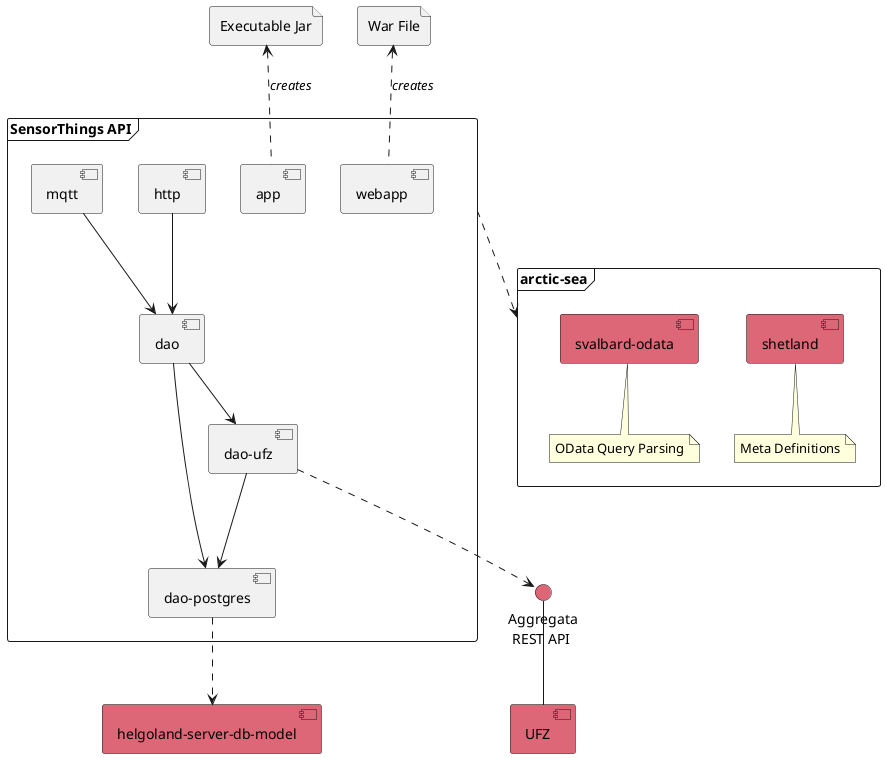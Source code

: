 @startuml Context SensorThings API, Status-Quo 2022-04-01



file "War File" as war
file "Executable Jar" as jar

frame "SensorThings API" as sta {
    [app]
    [webapp]
    
    [http]
    [dao]
    [dao-postgres] as daopg
    [dao-ufz] as daoufz
    [mqtt]

    http --> dao
    mqtt --> dao
    webapp .up.> war : //creates//
    app .up.> jar : //creates//
}

frame "arctic-sea" as arcticsea {
    [shetland] as shetland #dd6677
    note bottom of shetland : Meta Definitions

    [svalbard-odata] as svalbard #dd6677
    note bottom of svalbard : OData Query Parsing
}

sta ..> arcticsea

[helgoland-server-db-model] as 52n_db #dd6677

dao --> daopg
dao --> daoufz
daopg ..> 52n_db
daoufz --> daopg

[UFZ] as ufz #dd6677
() "Aggregata\n REST API" as api #dd6677
ufz -up- api

daoufz ..> api

@enduml
